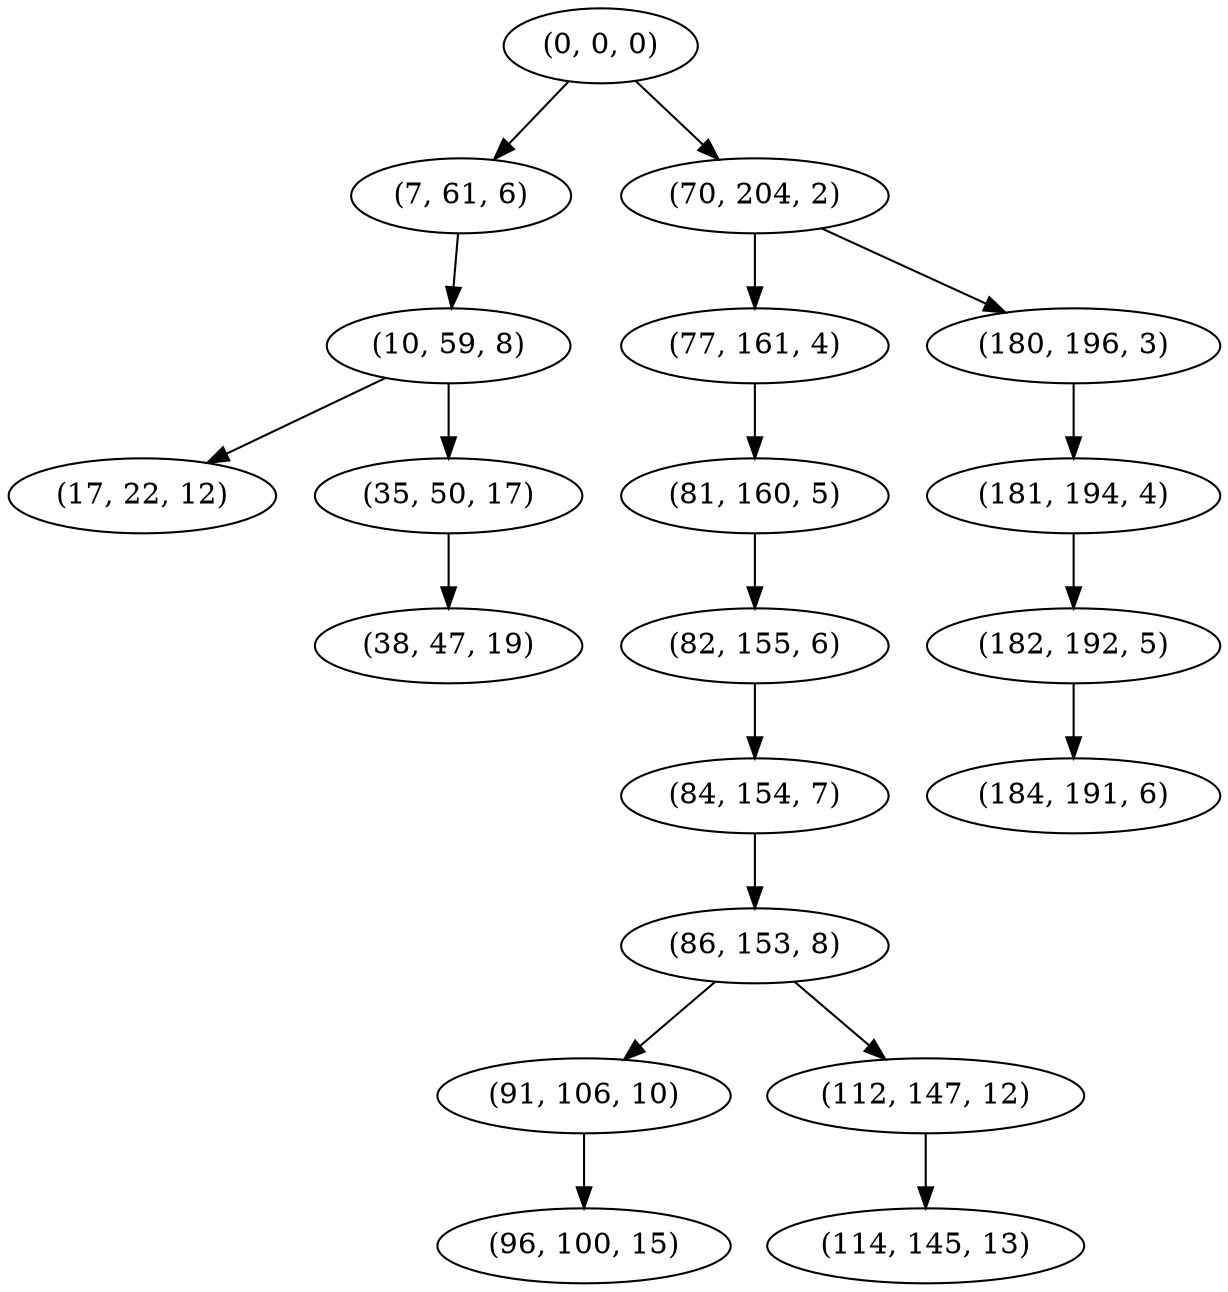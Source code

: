 digraph tree {
    "(0, 0, 0)";
    "(7, 61, 6)";
    "(10, 59, 8)";
    "(17, 22, 12)";
    "(35, 50, 17)";
    "(38, 47, 19)";
    "(70, 204, 2)";
    "(77, 161, 4)";
    "(81, 160, 5)";
    "(82, 155, 6)";
    "(84, 154, 7)";
    "(86, 153, 8)";
    "(91, 106, 10)";
    "(96, 100, 15)";
    "(112, 147, 12)";
    "(114, 145, 13)";
    "(180, 196, 3)";
    "(181, 194, 4)";
    "(182, 192, 5)";
    "(184, 191, 6)";
    "(0, 0, 0)" -> "(7, 61, 6)";
    "(0, 0, 0)" -> "(70, 204, 2)";
    "(7, 61, 6)" -> "(10, 59, 8)";
    "(10, 59, 8)" -> "(17, 22, 12)";
    "(10, 59, 8)" -> "(35, 50, 17)";
    "(35, 50, 17)" -> "(38, 47, 19)";
    "(70, 204, 2)" -> "(77, 161, 4)";
    "(70, 204, 2)" -> "(180, 196, 3)";
    "(77, 161, 4)" -> "(81, 160, 5)";
    "(81, 160, 5)" -> "(82, 155, 6)";
    "(82, 155, 6)" -> "(84, 154, 7)";
    "(84, 154, 7)" -> "(86, 153, 8)";
    "(86, 153, 8)" -> "(91, 106, 10)";
    "(86, 153, 8)" -> "(112, 147, 12)";
    "(91, 106, 10)" -> "(96, 100, 15)";
    "(112, 147, 12)" -> "(114, 145, 13)";
    "(180, 196, 3)" -> "(181, 194, 4)";
    "(181, 194, 4)" -> "(182, 192, 5)";
    "(182, 192, 5)" -> "(184, 191, 6)";
}
